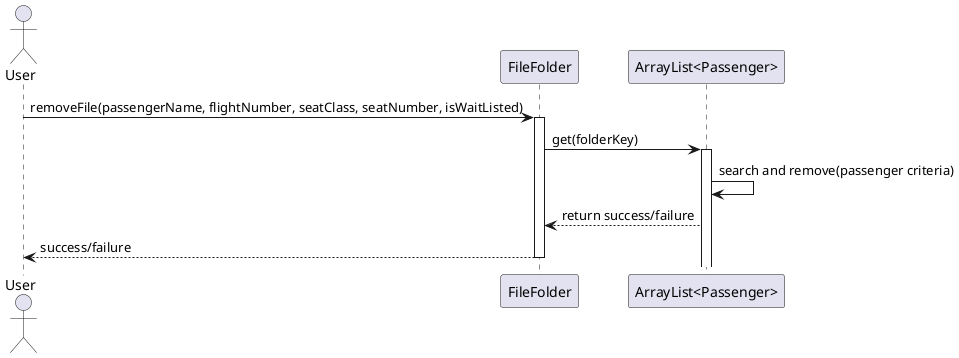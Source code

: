 @startuml
actor User
participant "FileFolder" as FF
participant "ArrayList<Passenger>" as List

User -> FF : removeFile(passengerName, flightNumber, seatClass, seatNumber, isWaitListed)
activate FF

FF -> List : get(folderKey)
activate List
List -> List : search and remove(passenger criteria)
List --> FF : return success/failure

FF --> User : success/failure
deactivate FF

@enduml
